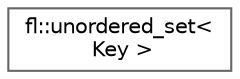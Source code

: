 digraph "Graphical Class Hierarchy"
{
 // INTERACTIVE_SVG=YES
 // LATEX_PDF_SIZE
  bgcolor="transparent";
  edge [fontname=Helvetica,fontsize=10,labelfontname=Helvetica,labelfontsize=10];
  node [fontname=Helvetica,fontsize=10,shape=box,height=0.2,width=0.4];
  rankdir="LR";
  Node0 [id="Node000000",label="fl::unordered_set\<\l Key \>",height=0.2,width=0.4,color="grey40", fillcolor="white", style="filled",URL="$dd/d07/classfl_1_1unordered__set.html",tooltip=" "];
}
